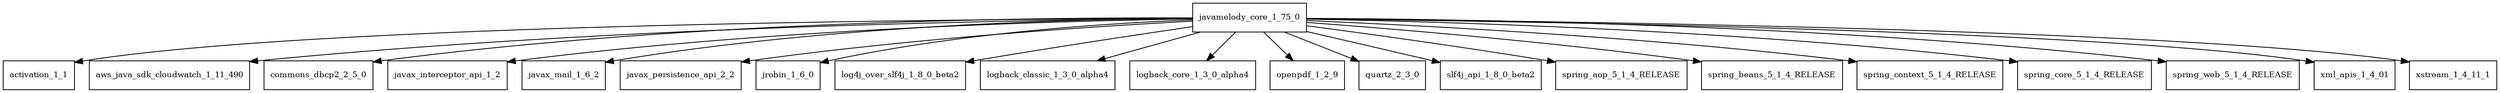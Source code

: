 digraph javamelody_core_1_75_0_dependencies {
  node [shape = box, fontsize=10.0];
  javamelody_core_1_75_0 -> activation_1_1;
  javamelody_core_1_75_0 -> aws_java_sdk_cloudwatch_1_11_490;
  javamelody_core_1_75_0 -> commons_dbcp2_2_5_0;
  javamelody_core_1_75_0 -> javax_interceptor_api_1_2;
  javamelody_core_1_75_0 -> javax_mail_1_6_2;
  javamelody_core_1_75_0 -> javax_persistence_api_2_2;
  javamelody_core_1_75_0 -> jrobin_1_6_0;
  javamelody_core_1_75_0 -> log4j_over_slf4j_1_8_0_beta2;
  javamelody_core_1_75_0 -> logback_classic_1_3_0_alpha4;
  javamelody_core_1_75_0 -> logback_core_1_3_0_alpha4;
  javamelody_core_1_75_0 -> openpdf_1_2_9;
  javamelody_core_1_75_0 -> quartz_2_3_0;
  javamelody_core_1_75_0 -> slf4j_api_1_8_0_beta2;
  javamelody_core_1_75_0 -> spring_aop_5_1_4_RELEASE;
  javamelody_core_1_75_0 -> spring_beans_5_1_4_RELEASE;
  javamelody_core_1_75_0 -> spring_context_5_1_4_RELEASE;
  javamelody_core_1_75_0 -> spring_core_5_1_4_RELEASE;
  javamelody_core_1_75_0 -> spring_web_5_1_4_RELEASE;
  javamelody_core_1_75_0 -> xml_apis_1_4_01;
  javamelody_core_1_75_0 -> xstream_1_4_11_1;
}
